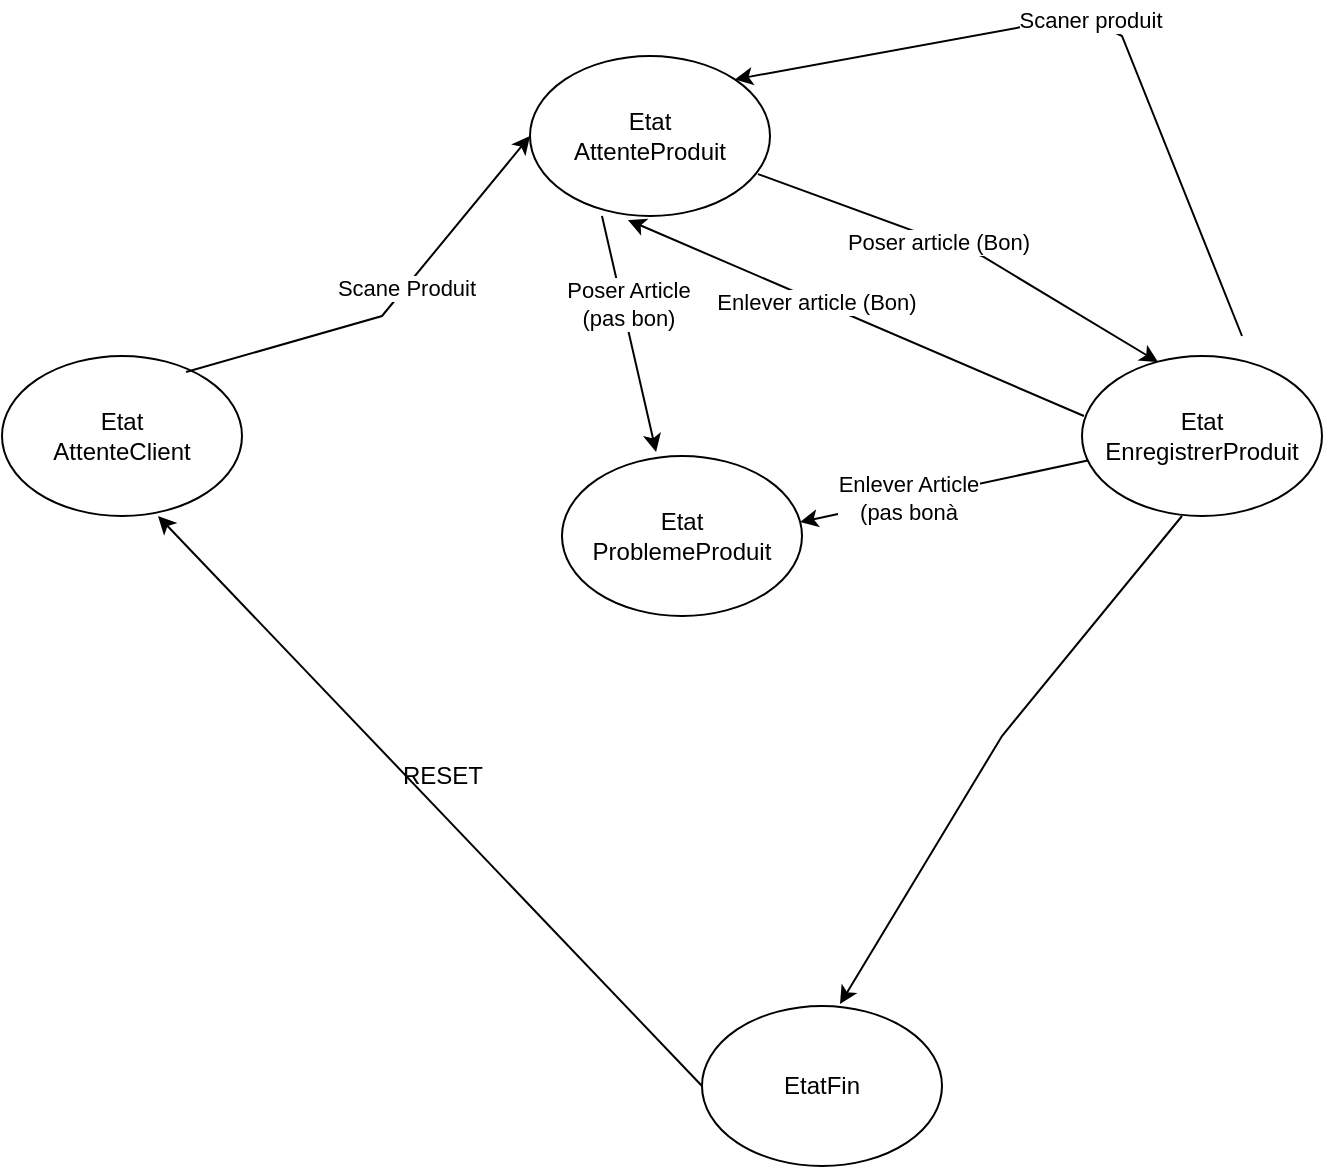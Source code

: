 <mxfile version="21.0.8" type="github"><diagram name="Page-1" id="FrZEBVQiNB3O1--vANm9"><mxGraphModel dx="1434" dy="796" grid="1" gridSize="10" guides="1" tooltips="1" connect="1" arrows="1" fold="1" page="1" pageScale="1" pageWidth="827" pageHeight="1169" math="0" shadow="0"><root><mxCell id="0"/><mxCell id="1" parent="0"/><mxCell id="02MSICZf1UXUIeg_eWaf-1" value="Etat&lt;br&gt;AttenteClient" style="ellipse;whiteSpace=wrap;html=1;" vertex="1" parent="1"><mxGeometry x="90" y="220" width="120" height="80" as="geometry"/></mxCell><mxCell id="02MSICZf1UXUIeg_eWaf-2" value="Etat&lt;br&gt;AttenteProduit" style="ellipse;whiteSpace=wrap;html=1;" vertex="1" parent="1"><mxGeometry x="354" y="70" width="120" height="80" as="geometry"/></mxCell><mxCell id="02MSICZf1UXUIeg_eWaf-3" value="Etat&lt;br&gt;EnregistrerProduit" style="ellipse;whiteSpace=wrap;html=1;" vertex="1" parent="1"><mxGeometry x="630" y="220" width="120" height="80" as="geometry"/></mxCell><mxCell id="02MSICZf1UXUIeg_eWaf-4" value="Etat&lt;br&gt;ProblemeProduit" style="ellipse;whiteSpace=wrap;html=1;" vertex="1" parent="1"><mxGeometry x="370" y="270" width="120" height="80" as="geometry"/></mxCell><mxCell id="02MSICZf1UXUIeg_eWaf-5" value="EtatFin" style="ellipse;whiteSpace=wrap;html=1;" vertex="1" parent="1"><mxGeometry x="440" y="545" width="120" height="80" as="geometry"/></mxCell><mxCell id="02MSICZf1UXUIeg_eWaf-10" value="" style="endArrow=classic;html=1;rounded=0;exitX=0.767;exitY=0.1;exitDx=0;exitDy=0;exitPerimeter=0;entryX=0;entryY=0.5;entryDx=0;entryDy=0;" edge="1" parent="1" source="02MSICZf1UXUIeg_eWaf-1" target="02MSICZf1UXUIeg_eWaf-2"><mxGeometry width="50" height="50" relative="1" as="geometry"><mxPoint x="390" y="410" as="sourcePoint"/><mxPoint x="440" y="360" as="targetPoint"/><Array as="points"><mxPoint x="280" y="200"/></Array></mxGeometry></mxCell><mxCell id="02MSICZf1UXUIeg_eWaf-18" value="Scane Produit" style="edgeLabel;html=1;align=center;verticalAlign=middle;resizable=0;points=[];" vertex="1" connectable="0" parent="02MSICZf1UXUIeg_eWaf-10"><mxGeometry x="0.102" relative="1" as="geometry"><mxPoint as="offset"/></mxGeometry></mxCell><mxCell id="02MSICZf1UXUIeg_eWaf-11" value="Scaner produit&lt;br&gt;" style="endArrow=classic;html=1;rounded=0;entryX=1;entryY=0;entryDx=0;entryDy=0;" edge="1" parent="1" target="02MSICZf1UXUIeg_eWaf-2"><mxGeometry width="50" height="50" relative="1" as="geometry"><mxPoint x="710" y="210" as="sourcePoint"/><mxPoint x="400" y="180" as="targetPoint"/><Array as="points"><mxPoint x="650" y="60"/><mxPoint x="630" y="50"/></Array></mxGeometry></mxCell><mxCell id="02MSICZf1UXUIeg_eWaf-12" value="" style="endArrow=classic;html=1;rounded=0;exitX=1;exitY=0.5;exitDx=0;exitDy=0;entryX=0.575;entryY=-0.012;entryDx=0;entryDy=0;entryPerimeter=0;" edge="1" parent="1" target="02MSICZf1UXUIeg_eWaf-5"><mxGeometry width="50" height="50" relative="1" as="geometry"><mxPoint x="680" y="300" as="sourcePoint"/><mxPoint x="860" y="350" as="targetPoint"/><Array as="points"><mxPoint x="590" y="410"/></Array></mxGeometry></mxCell><mxCell id="02MSICZf1UXUIeg_eWaf-13" value="" style="endArrow=classic;html=1;rounded=0;entryX=0.408;entryY=1.025;entryDx=0;entryDy=0;entryPerimeter=0;exitX=0.008;exitY=0.375;exitDx=0;exitDy=0;exitPerimeter=0;" edge="1" parent="1" source="02MSICZf1UXUIeg_eWaf-3" target="02MSICZf1UXUIeg_eWaf-2"><mxGeometry width="50" height="50" relative="1" as="geometry"><mxPoint x="400" y="320" as="sourcePoint"/><mxPoint x="440" y="220" as="targetPoint"/></mxGeometry></mxCell><mxCell id="02MSICZf1UXUIeg_eWaf-21" value="Enlever article (Bon)" style="edgeLabel;html=1;align=center;verticalAlign=middle;resizable=0;points=[];" vertex="1" connectable="0" parent="02MSICZf1UXUIeg_eWaf-13"><mxGeometry x="0.176" relative="1" as="geometry"><mxPoint as="offset"/></mxGeometry></mxCell><mxCell id="02MSICZf1UXUIeg_eWaf-14" value="" style="endArrow=classic;html=1;rounded=0;entryX=0.317;entryY=0.038;entryDx=0;entryDy=0;entryPerimeter=0;exitX=0.95;exitY=0.738;exitDx=0;exitDy=0;exitPerimeter=0;" edge="1" parent="1" source="02MSICZf1UXUIeg_eWaf-2" target="02MSICZf1UXUIeg_eWaf-3"><mxGeometry width="50" height="50" relative="1" as="geometry"><mxPoint x="641" y="260" as="sourcePoint"/><mxPoint x="449" y="222" as="targetPoint"/><Array as="points"><mxPoint x="580" y="170"/></Array></mxGeometry></mxCell><mxCell id="02MSICZf1UXUIeg_eWaf-20" value="Poser article (Bon)&lt;br&gt;" style="edgeLabel;html=1;align=center;verticalAlign=middle;resizable=0;points=[];" vertex="1" connectable="0" parent="02MSICZf1UXUIeg_eWaf-14"><mxGeometry x="-0.134" y="-1" relative="1" as="geometry"><mxPoint as="offset"/></mxGeometry></mxCell><mxCell id="02MSICZf1UXUIeg_eWaf-15" value="" style="endArrow=classic;html=1;rounded=0;exitX=0.3;exitY=1;exitDx=0;exitDy=0;exitPerimeter=0;entryX=0.392;entryY=-0.025;entryDx=0;entryDy=0;entryPerimeter=0;" edge="1" parent="1" source="02MSICZf1UXUIeg_eWaf-2" target="02MSICZf1UXUIeg_eWaf-4"><mxGeometry width="50" height="50" relative="1" as="geometry"><mxPoint x="390" y="410" as="sourcePoint"/><mxPoint x="420" y="260" as="targetPoint"/></mxGeometry></mxCell><mxCell id="02MSICZf1UXUIeg_eWaf-22" value="Poser Article &lt;br&gt;(pas bon)" style="edgeLabel;html=1;align=center;verticalAlign=middle;resizable=0;points=[];" vertex="1" connectable="0" parent="02MSICZf1UXUIeg_eWaf-15"><mxGeometry x="-0.243" y="3" relative="1" as="geometry"><mxPoint as="offset"/></mxGeometry></mxCell><mxCell id="02MSICZf1UXUIeg_eWaf-17" value="" style="endArrow=classic;html=1;rounded=0;entryX=0.992;entryY=0.413;entryDx=0;entryDy=0;entryPerimeter=0;" edge="1" parent="1" source="02MSICZf1UXUIeg_eWaf-3" target="02MSICZf1UXUIeg_eWaf-4"><mxGeometry width="50" height="50" relative="1" as="geometry"><mxPoint x="400" y="160" as="sourcePoint"/><mxPoint x="427" y="278" as="targetPoint"/></mxGeometry></mxCell><mxCell id="02MSICZf1UXUIeg_eWaf-23" value="Enlever Article&lt;br&gt;(pas bonà" style="edgeLabel;html=1;align=center;verticalAlign=middle;resizable=0;points=[];" vertex="1" connectable="0" parent="02MSICZf1UXUIeg_eWaf-17"><mxGeometry x="0.248" relative="1" as="geometry"><mxPoint y="-1" as="offset"/></mxGeometry></mxCell><mxCell id="02MSICZf1UXUIeg_eWaf-24" value="" style="endArrow=classic;html=1;rounded=0;entryX=0.65;entryY=1;entryDx=0;entryDy=0;entryPerimeter=0;exitX=0;exitY=0.5;exitDx=0;exitDy=0;" edge="1" parent="1" source="02MSICZf1UXUIeg_eWaf-5" target="02MSICZf1UXUIeg_eWaf-1"><mxGeometry width="50" height="50" relative="1" as="geometry"><mxPoint x="390" y="380" as="sourcePoint"/><mxPoint x="440" y="330" as="targetPoint"/></mxGeometry></mxCell><mxCell id="02MSICZf1UXUIeg_eWaf-26" value="RESET" style="text;html=1;align=center;verticalAlign=middle;resizable=0;points=[];autosize=1;strokeColor=none;fillColor=none;" vertex="1" parent="1"><mxGeometry x="280" y="415" width="60" height="30" as="geometry"/></mxCell></root></mxGraphModel></diagram></mxfile>